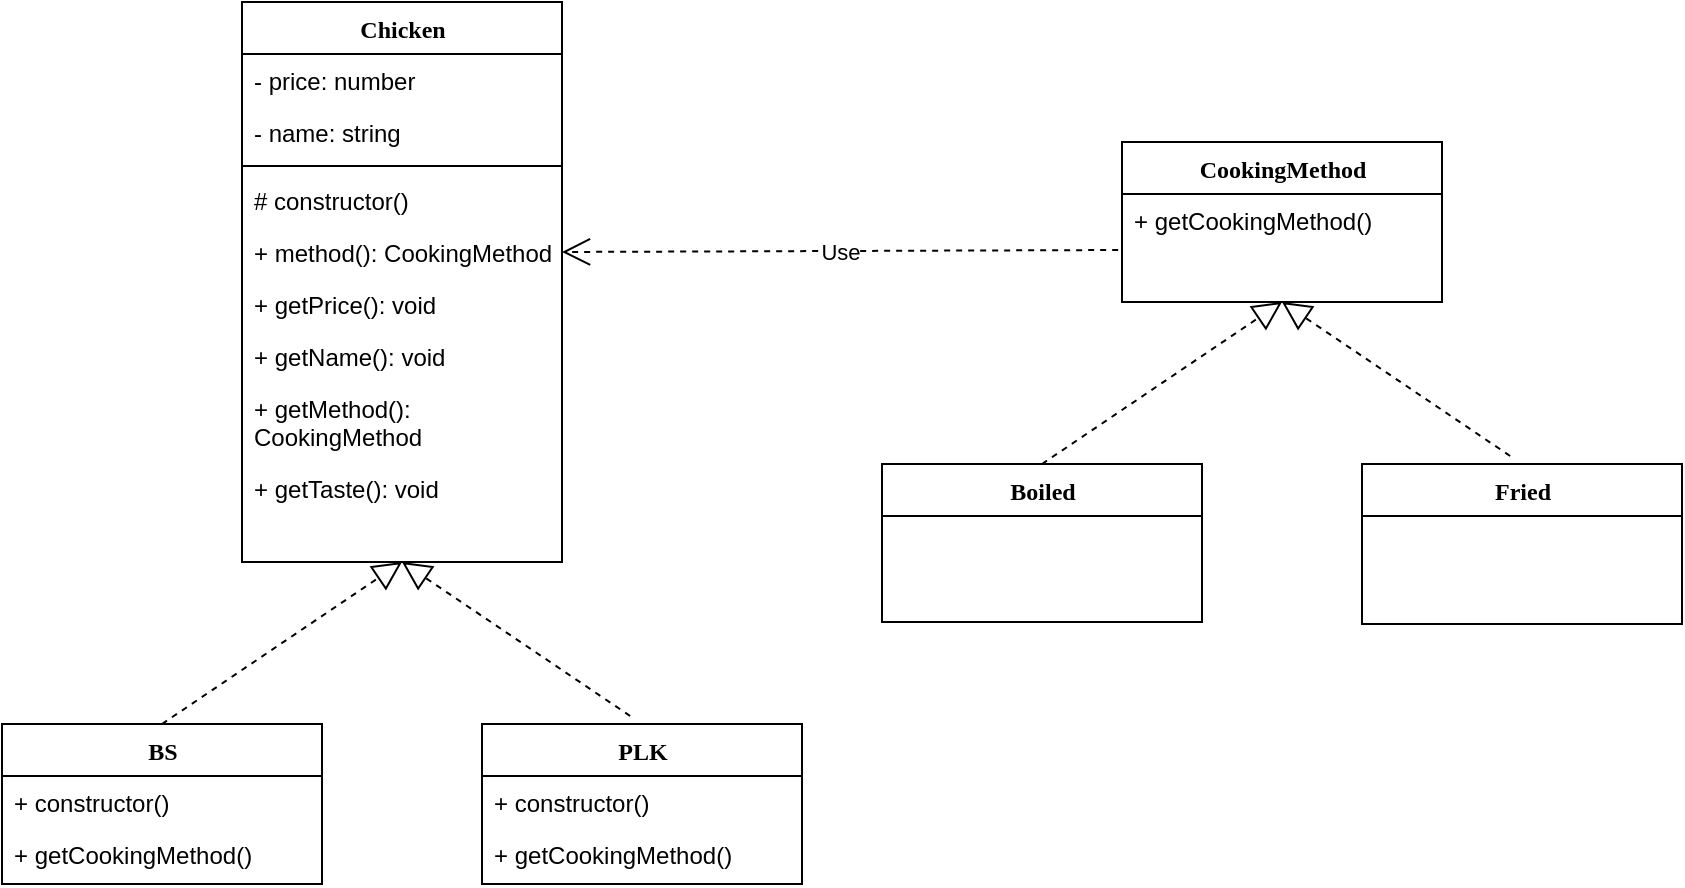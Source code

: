 <mxfile version="17.5.0" type="device"><diagram name="Page-1" id="9f46799a-70d6-7492-0946-bef42562c5a5"><mxGraphModel dx="1422" dy="786" grid="1" gridSize="10" guides="1" tooltips="1" connect="1" arrows="1" fold="1" page="1" pageScale="1" pageWidth="1100" pageHeight="850" background="none" math="0" shadow="0"><root><mxCell id="0"/><mxCell id="1" parent="0"/><mxCell id="78961159f06e98e8-17" value="Chicken" style="swimlane;html=1;fontStyle=1;align=center;verticalAlign=top;childLayout=stackLayout;horizontal=1;startSize=26;horizontalStack=0;resizeParent=1;resizeLast=0;collapsible=1;marginBottom=0;swimlaneFillColor=#ffffff;rounded=0;shadow=0;comic=0;labelBackgroundColor=none;strokeWidth=1;fillColor=none;fontFamily=Verdana;fontSize=12" parent="1" vertex="1"><mxGeometry x="200" y="120" width="160" height="280" as="geometry"/></mxCell><mxCell id="78961159f06e98e8-21" value="- price: number" style="text;html=1;strokeColor=none;fillColor=none;align=left;verticalAlign=top;spacingLeft=4;spacingRight=4;whiteSpace=wrap;overflow=hidden;rotatable=0;points=[[0,0.5],[1,0.5]];portConstraint=eastwest;" parent="78961159f06e98e8-17" vertex="1"><mxGeometry y="26" width="160" height="26" as="geometry"/></mxCell><mxCell id="78961159f06e98e8-23" value="- name: string" style="text;html=1;strokeColor=none;fillColor=none;align=left;verticalAlign=top;spacingLeft=4;spacingRight=4;whiteSpace=wrap;overflow=hidden;rotatable=0;points=[[0,0.5],[1,0.5]];portConstraint=eastwest;" parent="78961159f06e98e8-17" vertex="1"><mxGeometry y="52" width="160" height="26" as="geometry"/></mxCell><mxCell id="78961159f06e98e8-19" value="" style="line;html=1;strokeWidth=1;fillColor=none;align=left;verticalAlign=middle;spacingTop=-1;spacingLeft=3;spacingRight=3;rotatable=0;labelPosition=right;points=[];portConstraint=eastwest;" parent="78961159f06e98e8-17" vertex="1"><mxGeometry y="78" width="160" height="8" as="geometry"/></mxCell><mxCell id="78961159f06e98e8-20" value="# constructor()" style="text;html=1;strokeColor=none;fillColor=none;align=left;verticalAlign=top;spacingLeft=4;spacingRight=4;whiteSpace=wrap;overflow=hidden;rotatable=0;points=[[0,0.5],[1,0.5]];portConstraint=eastwest;" parent="78961159f06e98e8-17" vertex="1"><mxGeometry y="86" width="160" height="26" as="geometry"/></mxCell><mxCell id="78961159f06e98e8-27" value="+ method(): CookingMethod" style="text;html=1;strokeColor=none;fillColor=none;align=left;verticalAlign=top;spacingLeft=4;spacingRight=4;whiteSpace=wrap;overflow=hidden;rotatable=0;points=[[0,0.5],[1,0.5]];portConstraint=eastwest;" parent="78961159f06e98e8-17" vertex="1"><mxGeometry y="112" width="160" height="26" as="geometry"/></mxCell><mxCell id="1gs1ebbh2t3ROJ6r-qpY-17" value="+ getPrice(): void&lt;br&gt;" style="text;html=1;strokeColor=none;fillColor=none;align=left;verticalAlign=top;spacingLeft=4;spacingRight=4;whiteSpace=wrap;overflow=hidden;rotatable=0;points=[[0,0.5],[1,0.5]];portConstraint=eastwest;" vertex="1" parent="78961159f06e98e8-17"><mxGeometry y="138" width="160" height="26" as="geometry"/></mxCell><mxCell id="1gs1ebbh2t3ROJ6r-qpY-18" value="+ getName(): void" style="text;html=1;strokeColor=none;fillColor=none;align=left;verticalAlign=top;spacingLeft=4;spacingRight=4;whiteSpace=wrap;overflow=hidden;rotatable=0;points=[[0,0.5],[1,0.5]];portConstraint=eastwest;" vertex="1" parent="78961159f06e98e8-17"><mxGeometry y="164" width="160" height="26" as="geometry"/></mxCell><mxCell id="1gs1ebbh2t3ROJ6r-qpY-19" value="+ getMethod(): CookingMethod" style="text;html=1;strokeColor=none;fillColor=none;align=left;verticalAlign=top;spacingLeft=4;spacingRight=4;whiteSpace=wrap;overflow=hidden;rotatable=0;points=[[0,0.5],[1,0.5]];portConstraint=eastwest;" vertex="1" parent="78961159f06e98e8-17"><mxGeometry y="190" width="160" height="40" as="geometry"/></mxCell><mxCell id="1gs1ebbh2t3ROJ6r-qpY-20" value="+ getTaste(): void" style="text;html=1;strokeColor=none;fillColor=none;align=left;verticalAlign=top;spacingLeft=4;spacingRight=4;whiteSpace=wrap;overflow=hidden;rotatable=0;points=[[0,0.5],[1,0.5]];portConstraint=eastwest;" vertex="1" parent="78961159f06e98e8-17"><mxGeometry y="230" width="160" height="26" as="geometry"/></mxCell><mxCell id="1gs1ebbh2t3ROJ6r-qpY-4" value="CookingMethod" style="swimlane;html=1;fontStyle=1;align=center;verticalAlign=top;childLayout=stackLayout;horizontal=1;startSize=26;horizontalStack=0;resizeParent=1;resizeLast=0;collapsible=1;marginBottom=0;swimlaneFillColor=#ffffff;rounded=0;shadow=0;comic=0;labelBackgroundColor=none;strokeWidth=1;fillColor=none;fontFamily=Verdana;fontSize=12" vertex="1" parent="1"><mxGeometry x="640" y="190" width="160" height="80" as="geometry"/></mxCell><mxCell id="1gs1ebbh2t3ROJ6r-qpY-8" value="+ getCookingMethod()" style="text;html=1;strokeColor=none;fillColor=none;align=left;verticalAlign=top;spacingLeft=4;spacingRight=4;whiteSpace=wrap;overflow=hidden;rotatable=0;points=[[0,0.5],[1,0.5]];portConstraint=eastwest;" vertex="1" parent="1gs1ebbh2t3ROJ6r-qpY-4"><mxGeometry y="26" width="160" height="26" as="geometry"/></mxCell><mxCell id="1gs1ebbh2t3ROJ6r-qpY-11" value="BS" style="swimlane;html=1;fontStyle=1;align=center;verticalAlign=top;childLayout=stackLayout;horizontal=1;startSize=26;horizontalStack=0;resizeParent=1;resizeLast=0;collapsible=1;marginBottom=0;swimlaneFillColor=#ffffff;rounded=0;shadow=0;comic=0;labelBackgroundColor=none;strokeWidth=1;fillColor=none;fontFamily=Verdana;fontSize=12" vertex="1" parent="1"><mxGeometry x="80" y="481" width="160" height="80" as="geometry"/></mxCell><mxCell id="1gs1ebbh2t3ROJ6r-qpY-12" value="+ constructor()" style="text;html=1;strokeColor=none;fillColor=none;align=left;verticalAlign=top;spacingLeft=4;spacingRight=4;whiteSpace=wrap;overflow=hidden;rotatable=0;points=[[0,0.5],[1,0.5]];portConstraint=eastwest;" vertex="1" parent="1gs1ebbh2t3ROJ6r-qpY-11"><mxGeometry y="26" width="160" height="26" as="geometry"/></mxCell><mxCell id="1gs1ebbh2t3ROJ6r-qpY-26" value="+ getCookingMethod()" style="text;html=1;strokeColor=none;fillColor=none;align=left;verticalAlign=top;spacingLeft=4;spacingRight=4;whiteSpace=wrap;overflow=hidden;rotatable=0;points=[[0,0.5],[1,0.5]];portConstraint=eastwest;" vertex="1" parent="1gs1ebbh2t3ROJ6r-qpY-11"><mxGeometry y="52" width="160" height="26" as="geometry"/></mxCell><mxCell id="1gs1ebbh2t3ROJ6r-qpY-13" value="PLK" style="swimlane;html=1;fontStyle=1;align=center;verticalAlign=top;childLayout=stackLayout;horizontal=1;startSize=26;horizontalStack=0;resizeParent=1;resizeLast=0;collapsible=1;marginBottom=0;swimlaneFillColor=#ffffff;rounded=0;shadow=0;comic=0;labelBackgroundColor=none;strokeWidth=1;fillColor=none;fontFamily=Verdana;fontSize=12" vertex="1" parent="1"><mxGeometry x="320" y="481" width="160" height="80" as="geometry"/></mxCell><mxCell id="1gs1ebbh2t3ROJ6r-qpY-14" value="+ constructor()" style="text;html=1;strokeColor=none;fillColor=none;align=left;verticalAlign=top;spacingLeft=4;spacingRight=4;whiteSpace=wrap;overflow=hidden;rotatable=0;points=[[0,0.5],[1,0.5]];portConstraint=eastwest;" vertex="1" parent="1gs1ebbh2t3ROJ6r-qpY-13"><mxGeometry y="26" width="160" height="26" as="geometry"/></mxCell><mxCell id="1gs1ebbh2t3ROJ6r-qpY-27" value="+ getCookingMethod()" style="text;html=1;strokeColor=none;fillColor=none;align=left;verticalAlign=top;spacingLeft=4;spacingRight=4;whiteSpace=wrap;overflow=hidden;rotatable=0;points=[[0,0.5],[1,0.5]];portConstraint=eastwest;" vertex="1" parent="1gs1ebbh2t3ROJ6r-qpY-13"><mxGeometry y="52" width="160" height="26" as="geometry"/></mxCell><mxCell id="1gs1ebbh2t3ROJ6r-qpY-22" value="" style="endArrow=block;dashed=1;endFill=0;endSize=12;html=1;rounded=0;exitX=0.5;exitY=0;exitDx=0;exitDy=0;entryX=0.5;entryY=1;entryDx=0;entryDy=0;" edge="1" parent="1" source="1gs1ebbh2t3ROJ6r-qpY-11" target="78961159f06e98e8-17"><mxGeometry width="160" relative="1" as="geometry"><mxPoint x="500" y="450" as="sourcePoint"/><mxPoint x="660" y="450" as="targetPoint"/></mxGeometry></mxCell><mxCell id="1gs1ebbh2t3ROJ6r-qpY-23" value="" style="endArrow=block;dashed=1;endFill=0;endSize=12;html=1;rounded=0;exitX=0.463;exitY=-0.05;exitDx=0;exitDy=0;entryX=0.5;entryY=1;entryDx=0;entryDy=0;exitPerimeter=0;" edge="1" parent="1" source="1gs1ebbh2t3ROJ6r-qpY-13" target="78961159f06e98e8-17"><mxGeometry width="160" relative="1" as="geometry"><mxPoint x="540" y="451" as="sourcePoint"/><mxPoint x="660" y="370" as="targetPoint"/></mxGeometry></mxCell><mxCell id="1gs1ebbh2t3ROJ6r-qpY-24" value="Use" style="endArrow=open;endSize=12;dashed=1;html=1;rounded=0;exitX=-0.012;exitY=1.077;exitDx=0;exitDy=0;exitPerimeter=0;entryX=1;entryY=0.5;entryDx=0;entryDy=0;" edge="1" parent="1" source="1gs1ebbh2t3ROJ6r-qpY-8" target="78961159f06e98e8-27"><mxGeometry width="160" relative="1" as="geometry"><mxPoint x="500" y="450" as="sourcePoint"/><mxPoint x="660" y="450" as="targetPoint"/></mxGeometry></mxCell><mxCell id="1gs1ebbh2t3ROJ6r-qpY-28" value="Boiled" style="swimlane;html=1;fontStyle=1;align=center;verticalAlign=top;childLayout=stackLayout;horizontal=1;startSize=26;horizontalStack=0;resizeParent=1;resizeLast=0;collapsible=1;marginBottom=0;swimlaneFillColor=#ffffff;rounded=0;shadow=0;comic=0;labelBackgroundColor=none;strokeWidth=1;fillColor=none;fontFamily=Verdana;fontSize=12" vertex="1" parent="1"><mxGeometry x="520" y="351" width="160" height="79" as="geometry"/></mxCell><mxCell id="1gs1ebbh2t3ROJ6r-qpY-31" value="Fried" style="swimlane;html=1;fontStyle=1;align=center;verticalAlign=top;childLayout=stackLayout;horizontal=1;startSize=26;horizontalStack=0;resizeParent=1;resizeLast=0;collapsible=1;marginBottom=0;swimlaneFillColor=#ffffff;rounded=0;shadow=0;comic=0;labelBackgroundColor=none;strokeWidth=1;fillColor=none;fontFamily=Verdana;fontSize=12" vertex="1" parent="1"><mxGeometry x="760" y="351" width="160" height="80" as="geometry"/></mxCell><mxCell id="1gs1ebbh2t3ROJ6r-qpY-34" value="" style="endArrow=block;dashed=1;endFill=0;endSize=12;html=1;rounded=0;exitX=0.5;exitY=0;exitDx=0;exitDy=0;entryX=0.5;entryY=1;entryDx=0;entryDy=0;" edge="1" parent="1" source="1gs1ebbh2t3ROJ6r-qpY-28"><mxGeometry width="160" relative="1" as="geometry"><mxPoint x="940" y="320" as="sourcePoint"/><mxPoint x="720" y="270" as="targetPoint"/></mxGeometry></mxCell><mxCell id="1gs1ebbh2t3ROJ6r-qpY-35" value="" style="endArrow=block;dashed=1;endFill=0;endSize=12;html=1;rounded=0;exitX=0.463;exitY=-0.05;exitDx=0;exitDy=0;entryX=0.5;entryY=1;entryDx=0;entryDy=0;exitPerimeter=0;" edge="1" parent="1" source="1gs1ebbh2t3ROJ6r-qpY-31"><mxGeometry width="160" relative="1" as="geometry"><mxPoint x="980" y="321" as="sourcePoint"/><mxPoint x="720" y="270" as="targetPoint"/></mxGeometry></mxCell></root></mxGraphModel></diagram></mxfile>
